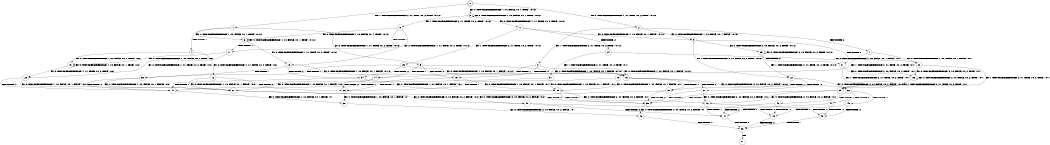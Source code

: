digraph BCG {
size = "7, 10.5";
center = TRUE;
node [shape = circle];
0 [peripheries = 2];
0 -> 1 [label = "EX !1 !ATOMIC_EXCH_BRANCH (2, +1, TRUE, +0, 2, TRUE) !:0:1:2:"];
0 -> 2 [label = "EX !2 !ATOMIC_EXCH_BRANCH (1, +1, TRUE, +0, 2, TRUE) !:0:1:2:"];
0 -> 3 [label = "EX !0 !ATOMIC_EXCH_BRANCH (1, +0, FALSE, +0, 1, TRUE) !:0:1:2:"];
1 -> 4 [label = "TERMINATE !1"];
1 -> 5 [label = "EX !2 !ATOMIC_EXCH_BRANCH (1, +1, TRUE, +0, 2, TRUE) !:0:1:2:"];
1 -> 6 [label = "EX !0 !ATOMIC_EXCH_BRANCH (1, +0, FALSE, +0, 1, TRUE) !:0:1:2:"];
2 -> 7 [label = "TERMINATE !2"];
2 -> 8 [label = "EX !1 !ATOMIC_EXCH_BRANCH (2, +1, TRUE, +0, 2, TRUE) !:0:1:2:"];
2 -> 9 [label = "EX !0 !ATOMIC_EXCH_BRANCH (1, +0, FALSE, +0, 1, FALSE) !:0:1:2:"];
3 -> 10 [label = "EX !1 !ATOMIC_EXCH_BRANCH (2, +1, TRUE, +0, 2, TRUE) !:0:1:2:"];
3 -> 11 [label = "EX !2 !ATOMIC_EXCH_BRANCH (1, +1, TRUE, +0, 2, TRUE) !:0:1:2:"];
3 -> 3 [label = "EX !0 !ATOMIC_EXCH_BRANCH (1, +0, FALSE, +0, 1, TRUE) !:0:1:2:"];
4 -> 12 [label = "EX !2 !ATOMIC_EXCH_BRANCH (1, +1, TRUE, +0, 2, TRUE) !:0:2:"];
4 -> 13 [label = "EX !0 !ATOMIC_EXCH_BRANCH (1, +0, FALSE, +0, 1, TRUE) !:0:2:"];
5 -> 14 [label = "TERMINATE !1"];
5 -> 15 [label = "TERMINATE !2"];
5 -> 16 [label = "EX !0 !ATOMIC_EXCH_BRANCH (1, +0, FALSE, +0, 1, FALSE) !:0:1:2:"];
6 -> 17 [label = "TERMINATE !1"];
6 -> 18 [label = "EX !2 !ATOMIC_EXCH_BRANCH (1, +1, TRUE, +0, 2, TRUE) !:0:1:2:"];
6 -> 6 [label = "EX !0 !ATOMIC_EXCH_BRANCH (1, +0, FALSE, +0, 1, TRUE) !:0:1:2:"];
7 -> 19 [label = "EX !1 !ATOMIC_EXCH_BRANCH (2, +1, TRUE, +0, 2, TRUE) !:0:1:"];
7 -> 20 [label = "EX !0 !ATOMIC_EXCH_BRANCH (1, +0, FALSE, +0, 1, FALSE) !:0:1:"];
8 -> 14 [label = "TERMINATE !1"];
8 -> 15 [label = "TERMINATE !2"];
8 -> 16 [label = "EX !0 !ATOMIC_EXCH_BRANCH (1, +0, FALSE, +0, 1, FALSE) !:0:1:2:"];
9 -> 21 [label = "TERMINATE !2"];
9 -> 22 [label = "EX !1 !ATOMIC_EXCH_BRANCH (2, +1, TRUE, +0, 2, TRUE) !:0:1:2:"];
9 -> 23 [label = "EX !0 !ATOMIC_EXCH_BRANCH (2, +0, FALSE, +0, 2, TRUE) !:0:1:2:"];
10 -> 17 [label = "TERMINATE !1"];
10 -> 18 [label = "EX !2 !ATOMIC_EXCH_BRANCH (1, +1, TRUE, +0, 2, TRUE) !:0:1:2:"];
10 -> 6 [label = "EX !0 !ATOMIC_EXCH_BRANCH (1, +0, FALSE, +0, 1, TRUE) !:0:1:2:"];
11 -> 24 [label = "TERMINATE !2"];
11 -> 25 [label = "EX !1 !ATOMIC_EXCH_BRANCH (2, +1, TRUE, +0, 2, TRUE) !:0:1:2:"];
11 -> 9 [label = "EX !0 !ATOMIC_EXCH_BRANCH (1, +0, FALSE, +0, 1, FALSE) !:0:1:2:"];
12 -> 26 [label = "TERMINATE !2"];
12 -> 27 [label = "EX !0 !ATOMIC_EXCH_BRANCH (1, +0, FALSE, +0, 1, FALSE) !:0:2:"];
13 -> 28 [label = "EX !2 !ATOMIC_EXCH_BRANCH (1, +1, TRUE, +0, 2, TRUE) !:0:2:"];
13 -> 13 [label = "EX !0 !ATOMIC_EXCH_BRANCH (1, +0, FALSE, +0, 1, TRUE) !:0:2:"];
14 -> 26 [label = "TERMINATE !2"];
14 -> 27 [label = "EX !0 !ATOMIC_EXCH_BRANCH (1, +0, FALSE, +0, 1, FALSE) !:0:2:"];
15 -> 26 [label = "TERMINATE !1"];
15 -> 29 [label = "EX !0 !ATOMIC_EXCH_BRANCH (1, +0, FALSE, +0, 1, FALSE) !:0:1:"];
16 -> 30 [label = "TERMINATE !1"];
16 -> 31 [label = "TERMINATE !2"];
16 -> 32 [label = "EX !0 !ATOMIC_EXCH_BRANCH (2, +0, FALSE, +0, 2, FALSE) !:0:1:2:"];
17 -> 28 [label = "EX !2 !ATOMIC_EXCH_BRANCH (1, +1, TRUE, +0, 2, TRUE) !:0:2:"];
17 -> 13 [label = "EX !0 !ATOMIC_EXCH_BRANCH (1, +0, FALSE, +0, 1, TRUE) !:0:2:"];
18 -> 33 [label = "TERMINATE !1"];
18 -> 34 [label = "TERMINATE !2"];
18 -> 16 [label = "EX !0 !ATOMIC_EXCH_BRANCH (1, +0, FALSE, +0, 1, FALSE) !:0:1:2:"];
19 -> 26 [label = "TERMINATE !1"];
19 -> 29 [label = "EX !0 !ATOMIC_EXCH_BRANCH (1, +0, FALSE, +0, 1, FALSE) !:0:1:"];
20 -> 35 [label = "EX !1 !ATOMIC_EXCH_BRANCH (2, +1, TRUE, +0, 2, TRUE) !:0:1:"];
20 -> 36 [label = "EX !0 !ATOMIC_EXCH_BRANCH (2, +0, FALSE, +0, 2, TRUE) !:0:1:"];
21 -> 35 [label = "EX !1 !ATOMIC_EXCH_BRANCH (2, +1, TRUE, +0, 2, TRUE) !:0:1:"];
21 -> 36 [label = "EX !0 !ATOMIC_EXCH_BRANCH (2, +0, FALSE, +0, 2, TRUE) !:0:1:"];
22 -> 30 [label = "TERMINATE !1"];
22 -> 31 [label = "TERMINATE !2"];
22 -> 32 [label = "EX !0 !ATOMIC_EXCH_BRANCH (2, +0, FALSE, +0, 2, FALSE) !:0:1:2:"];
23 -> 21 [label = "TERMINATE !2"];
23 -> 22 [label = "EX !1 !ATOMIC_EXCH_BRANCH (2, +1, TRUE, +0, 2, TRUE) !:0:1:2:"];
23 -> 23 [label = "EX !0 !ATOMIC_EXCH_BRANCH (2, +0, FALSE, +0, 2, TRUE) !:0:1:2:"];
24 -> 37 [label = "EX !1 !ATOMIC_EXCH_BRANCH (2, +1, TRUE, +0, 2, TRUE) !:0:1:"];
24 -> 20 [label = "EX !0 !ATOMIC_EXCH_BRANCH (1, +0, FALSE, +0, 1, FALSE) !:0:1:"];
25 -> 33 [label = "TERMINATE !1"];
25 -> 34 [label = "TERMINATE !2"];
25 -> 16 [label = "EX !0 !ATOMIC_EXCH_BRANCH (1, +0, FALSE, +0, 1, FALSE) !:0:1:2:"];
26 -> 38 [label = "EX !0 !ATOMIC_EXCH_BRANCH (1, +0, FALSE, +0, 1, FALSE) !:0:"];
27 -> 39 [label = "TERMINATE !2"];
27 -> 40 [label = "EX !0 !ATOMIC_EXCH_BRANCH (2, +0, FALSE, +0, 2, FALSE) !:0:2:"];
28 -> 41 [label = "TERMINATE !2"];
28 -> 27 [label = "EX !0 !ATOMIC_EXCH_BRANCH (1, +0, FALSE, +0, 1, FALSE) !:0:2:"];
29 -> 39 [label = "TERMINATE !1"];
29 -> 42 [label = "EX !0 !ATOMIC_EXCH_BRANCH (2, +0, FALSE, +0, 2, FALSE) !:0:1:"];
30 -> 39 [label = "TERMINATE !2"];
30 -> 40 [label = "EX !0 !ATOMIC_EXCH_BRANCH (2, +0, FALSE, +0, 2, FALSE) !:0:2:"];
31 -> 39 [label = "TERMINATE !1"];
31 -> 42 [label = "EX !0 !ATOMIC_EXCH_BRANCH (2, +0, FALSE, +0, 2, FALSE) !:0:1:"];
32 -> 43 [label = "TERMINATE !1"];
32 -> 44 [label = "TERMINATE !2"];
32 -> 45 [label = "TERMINATE !0"];
33 -> 41 [label = "TERMINATE !2"];
33 -> 27 [label = "EX !0 !ATOMIC_EXCH_BRANCH (1, +0, FALSE, +0, 1, FALSE) !:0:2:"];
34 -> 41 [label = "TERMINATE !1"];
34 -> 29 [label = "EX !0 !ATOMIC_EXCH_BRANCH (1, +0, FALSE, +0, 1, FALSE) !:0:1:"];
35 -> 39 [label = "TERMINATE !1"];
35 -> 42 [label = "EX !0 !ATOMIC_EXCH_BRANCH (2, +0, FALSE, +0, 2, FALSE) !:0:1:"];
36 -> 35 [label = "EX !1 !ATOMIC_EXCH_BRANCH (2, +1, TRUE, +0, 2, TRUE) !:0:1:"];
36 -> 36 [label = "EX !0 !ATOMIC_EXCH_BRANCH (2, +0, FALSE, +0, 2, TRUE) !:0:1:"];
37 -> 41 [label = "TERMINATE !1"];
37 -> 29 [label = "EX !0 !ATOMIC_EXCH_BRANCH (1, +0, FALSE, +0, 1, FALSE) !:0:1:"];
38 -> 46 [label = "EX !0 !ATOMIC_EXCH_BRANCH (2, +0, FALSE, +0, 2, FALSE) !:0:"];
39 -> 46 [label = "EX !0 !ATOMIC_EXCH_BRANCH (2, +0, FALSE, +0, 2, FALSE) !:0:"];
40 -> 47 [label = "TERMINATE !2"];
40 -> 48 [label = "TERMINATE !0"];
41 -> 38 [label = "EX !0 !ATOMIC_EXCH_BRANCH (1, +0, FALSE, +0, 1, FALSE) !:0:"];
42 -> 47 [label = "TERMINATE !1"];
42 -> 49 [label = "TERMINATE !0"];
43 -> 47 [label = "TERMINATE !2"];
43 -> 48 [label = "TERMINATE !0"];
44 -> 47 [label = "TERMINATE !1"];
44 -> 49 [label = "TERMINATE !0"];
45 -> 48 [label = "TERMINATE !1"];
45 -> 49 [label = "TERMINATE !2"];
46 -> 50 [label = "TERMINATE !0"];
47 -> 50 [label = "TERMINATE !0"];
48 -> 50 [label = "TERMINATE !2"];
49 -> 50 [label = "TERMINATE !1"];
50 -> 51 [label = "exit"];
}
